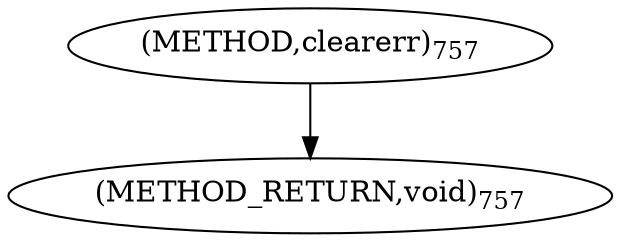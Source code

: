 digraph "clearerr" {  
"73903" [label = <(METHOD,clearerr)<SUB>757</SUB>> ]
"73905" [label = <(METHOD_RETURN,void)<SUB>757</SUB>> ]
  "73903" -> "73905" 
}
